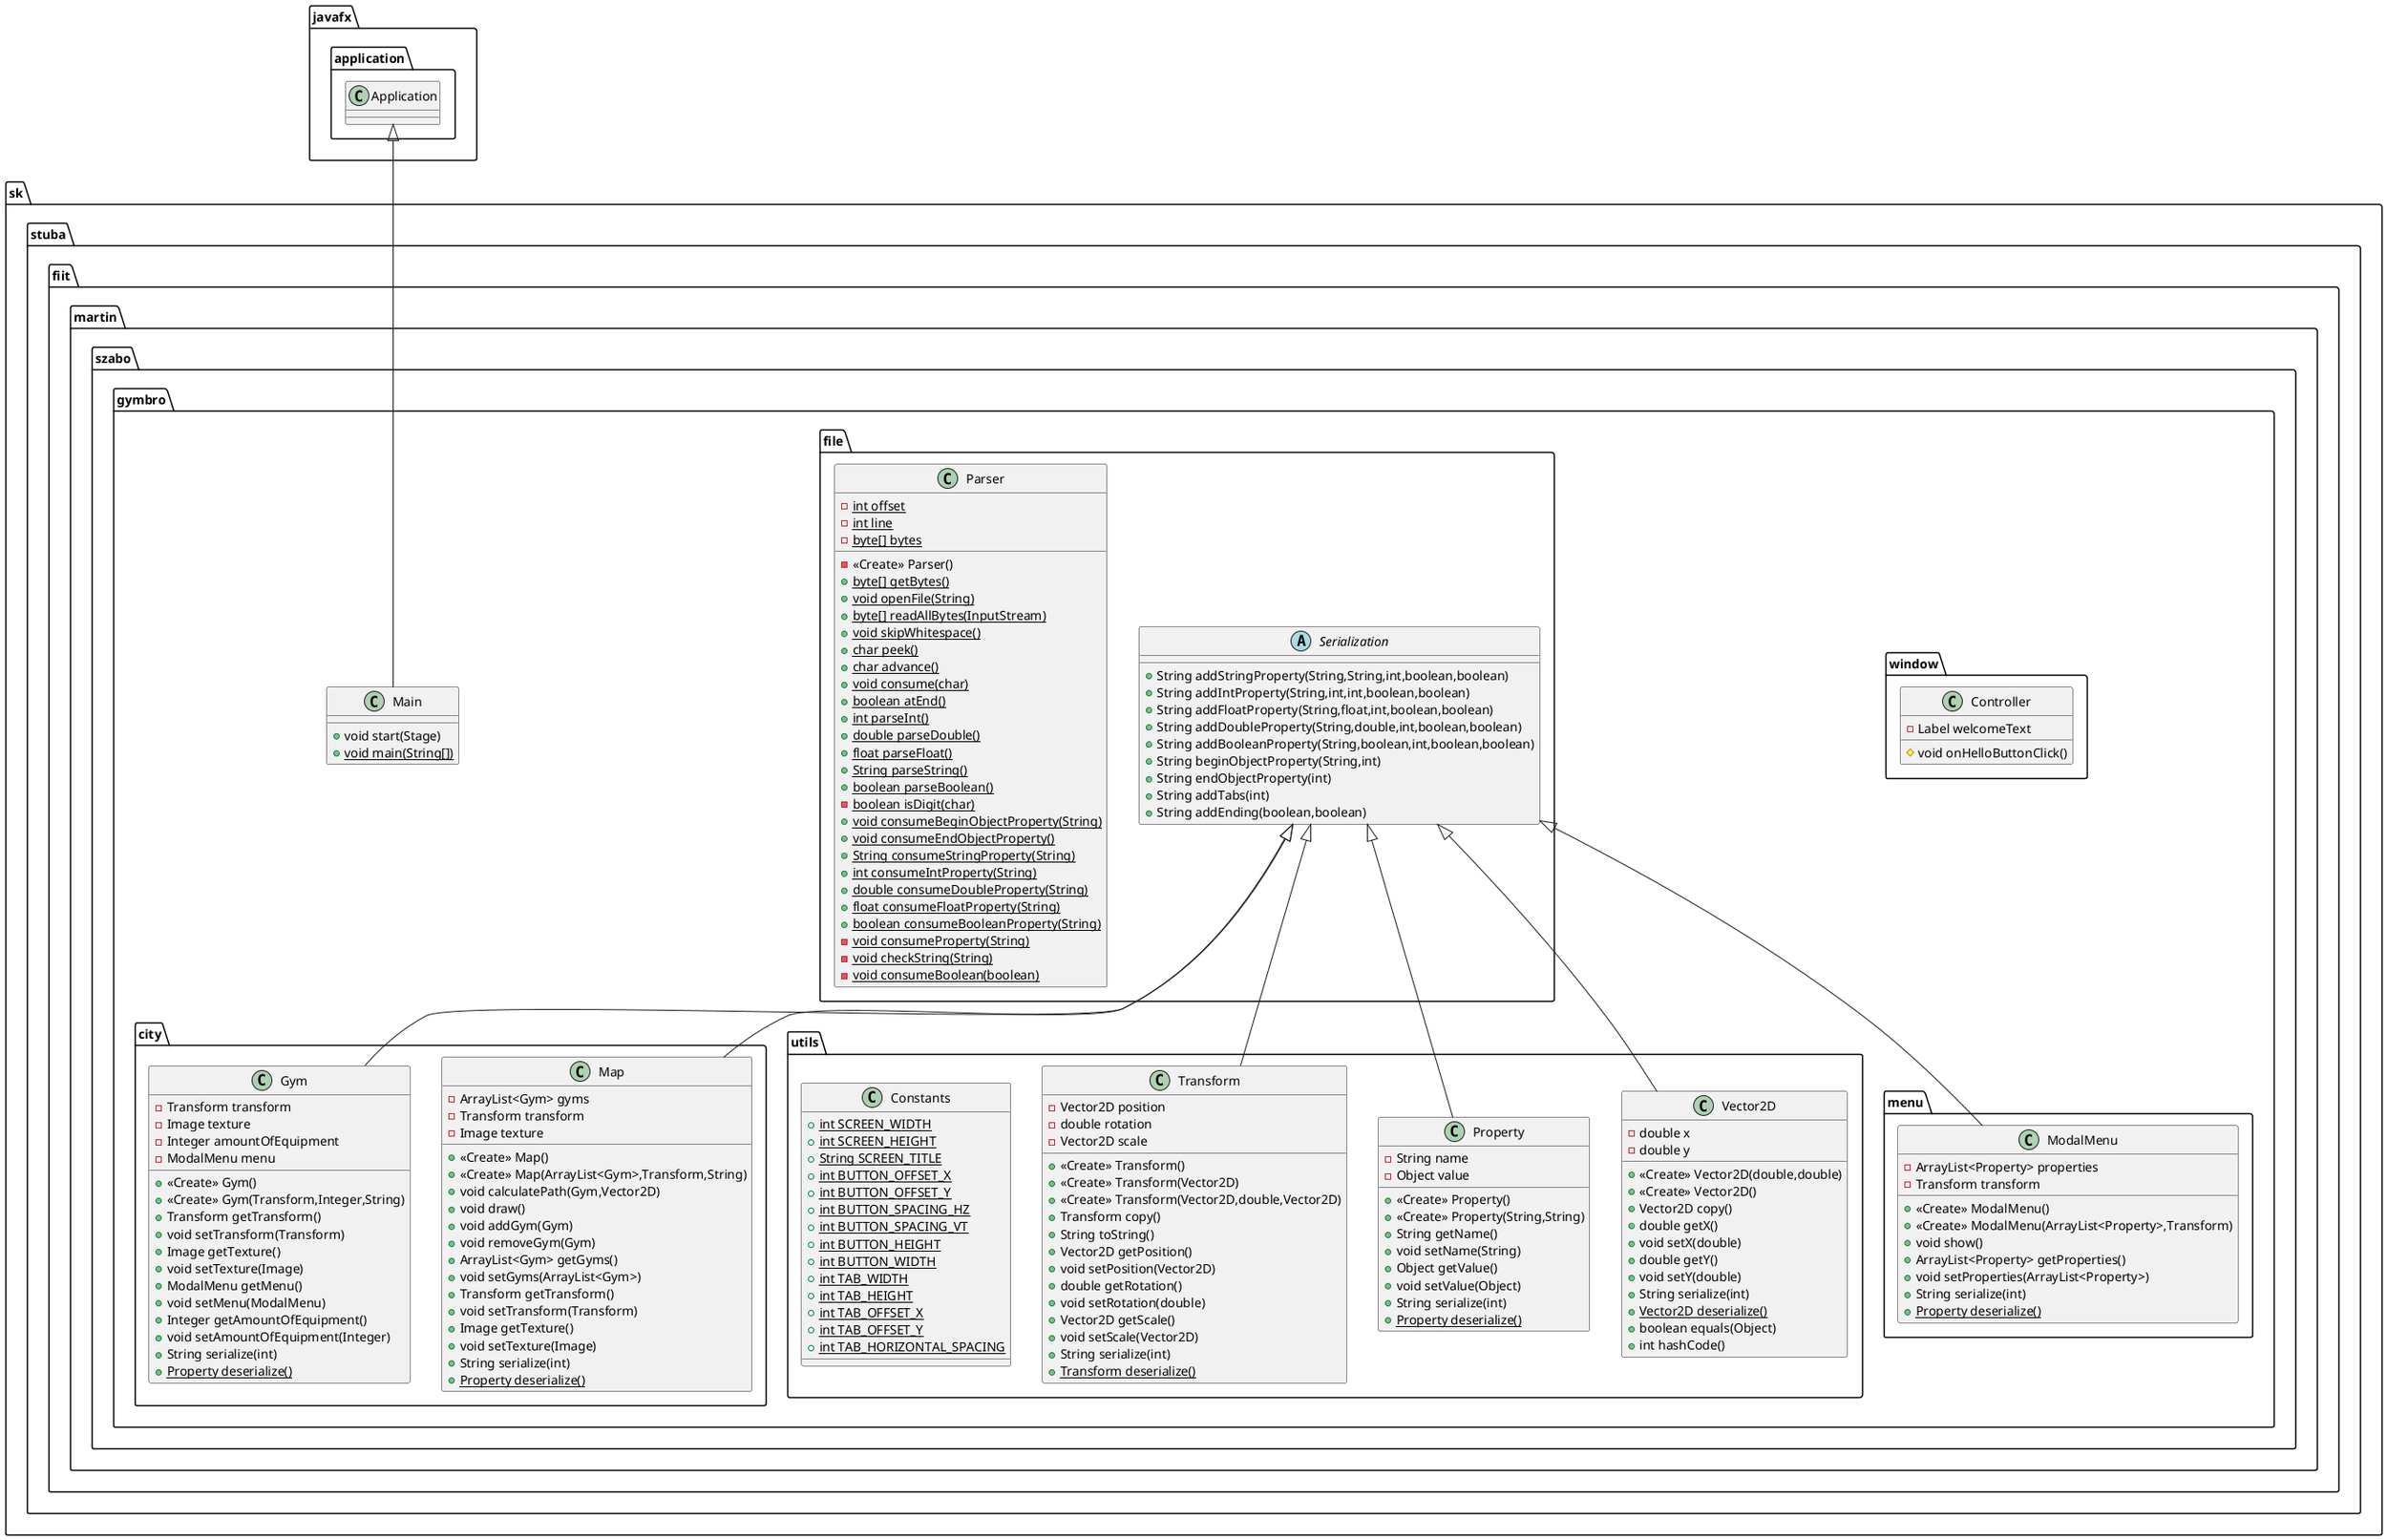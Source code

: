@startuml
class sk.stuba.fiit.martin.szabo.gymbro.city.Map {
- ArrayList<Gym> gyms
- Transform transform
- Image texture
+ <<Create>> Map()
+ <<Create>> Map(ArrayList<Gym>,Transform,String)
+ void calculatePath(Gym,Vector2D)
+ void draw()
+ void addGym(Gym)
+ void removeGym(Gym)
+ ArrayList<Gym> getGyms()
+ void setGyms(ArrayList<Gym>)
+ Transform getTransform()
+ void setTransform(Transform)
+ Image getTexture()
+ void setTexture(Image)
+ String serialize(int)
+ {static} Property deserialize()
}
class sk.stuba.fiit.martin.szabo.gymbro.Main {
+ void start(Stage)
+ {static} void main(String[])
}
class sk.stuba.fiit.martin.szabo.gymbro.utils.Vector2D {
- double x
- double y
+ <<Create>> Vector2D(double,double)
+ <<Create>> Vector2D()
+ Vector2D copy()
+ double getX()
+ void setX(double)
+ double getY()
+ void setY(double)
+ String serialize(int)
+ {static} Vector2D deserialize()
+ boolean equals(Object)
+ int hashCode()
}
class sk.stuba.fiit.martin.szabo.gymbro.window.Controller {
- Label welcomeText
# void onHelloButtonClick()
}
abstract class sk.stuba.fiit.martin.szabo.gymbro.file.Serialization {
+ String addStringProperty(String,String,int,boolean,boolean)
+ String addIntProperty(String,int,int,boolean,boolean)
+ String addFloatProperty(String,float,int,boolean,boolean)
+ String addDoubleProperty(String,double,int,boolean,boolean)
+ String addBooleanProperty(String,boolean,int,boolean,boolean)
+ String beginObjectProperty(String,int)
+ String endObjectProperty(int)
+ String addTabs(int)
+ String addEnding(boolean,boolean)
}
class sk.stuba.fiit.martin.szabo.gymbro.utils.Property {
- String name
- Object value
+ <<Create>> Property()
+ <<Create>> Property(String,String)
+ String getName()
+ void setName(String)
+ Object getValue()
+ void setValue(Object)
+ String serialize(int)
+ {static} Property deserialize()
}
class sk.stuba.fiit.martin.szabo.gymbro.menu.ModalMenu {
- ArrayList<Property> properties
- Transform transform
+ <<Create>> ModalMenu()
+ <<Create>> ModalMenu(ArrayList<Property>,Transform)
+ void show()
+ ArrayList<Property> getProperties()
+ void setProperties(ArrayList<Property>)
+ String serialize(int)
+ {static} Property deserialize()
}
class sk.stuba.fiit.martin.szabo.gymbro.utils.Transform {
- Vector2D position
- double rotation
- Vector2D scale
+ <<Create>> Transform()
+ <<Create>> Transform(Vector2D)
+ <<Create>> Transform(Vector2D,double,Vector2D)
+ Transform copy()
+ String toString()
+ Vector2D getPosition()
+ void setPosition(Vector2D)
+ double getRotation()
+ void setRotation(double)
+ Vector2D getScale()
+ void setScale(Vector2D)
+ String serialize(int)
+ {static} Transform deserialize()
}
class sk.stuba.fiit.martin.szabo.gymbro.utils.Constants {
+ {static} int SCREEN_WIDTH
+ {static} int SCREEN_HEIGHT
+ {static} String SCREEN_TITLE
+ {static} int BUTTON_OFFSET_X
+ {static} int BUTTON_OFFSET_Y
+ {static} int BUTTON_SPACING_HZ
+ {static} int BUTTON_SPACING_VT
+ {static} int BUTTON_HEIGHT
+ {static} int BUTTON_WIDTH
+ {static} int TAB_WIDTH
+ {static} int TAB_HEIGHT
+ {static} int TAB_OFFSET_X
+ {static} int TAB_OFFSET_Y
+ {static} int TAB_HORIZONTAL_SPACING
}
class sk.stuba.fiit.martin.szabo.gymbro.file.Parser {
- {static} int offset
- {static} int line
- {static} byte[] bytes
- <<Create>> Parser()
+ {static} byte[] getBytes()
+ {static} void openFile(String)
+ {static} byte[] readAllBytes(InputStream)
+ {static} void skipWhitespace()
+ {static} char peek()
+ {static} char advance()
+ {static} void consume(char)
+ {static} boolean atEnd()
+ {static} int parseInt()
+ {static} double parseDouble()
+ {static} float parseFloat()
+ {static} String parseString()
+ {static} boolean parseBoolean()
- {static} boolean isDigit(char)
+ {static} void consumeBeginObjectProperty(String)
+ {static} void consumeEndObjectProperty()
+ {static} String consumeStringProperty(String)
+ {static} int consumeIntProperty(String)
+ {static} double consumeDoubleProperty(String)
+ {static} float consumeFloatProperty(String)
+ {static} boolean consumeBooleanProperty(String)
- {static} void consumeProperty(String)
- {static} void checkString(String)
- {static} void consumeBoolean(boolean)
}
class sk.stuba.fiit.martin.szabo.gymbro.city.Gym {
- Transform transform
- Image texture
- Integer amountOfEquipment
- ModalMenu menu
+ <<Create>> Gym()
+ <<Create>> Gym(Transform,Integer,String)
+ Transform getTransform()
+ void setTransform(Transform)
+ Image getTexture()
+ void setTexture(Image)
+ ModalMenu getMenu()
+ void setMenu(ModalMenu)
+ Integer getAmountOfEquipment()
+ void setAmountOfEquipment(Integer)
+ String serialize(int)
+ {static} Property deserialize()
}

' TODO:: Add agregation, composition, asociation

sk.stuba.fiit.martin.szabo.gymbro.file.Serialization <|-- sk.stuba.fiit.martin.szabo.gymbro.city.Map
javafx.application.Application <|-- sk.stuba.fiit.martin.szabo.gymbro.Main
sk.stuba.fiit.martin.szabo.gymbro.file.Serialization <|-- sk.stuba.fiit.martin.szabo.gymbro.utils.Vector2D
sk.stuba.fiit.martin.szabo.gymbro.file.Serialization <|-- sk.stuba.fiit.martin.szabo.gymbro.utils.Property
sk.stuba.fiit.martin.szabo.gymbro.file.Serialization <|-- sk.stuba.fiit.martin.szabo.gymbro.menu.ModalMenu
sk.stuba.fiit.martin.szabo.gymbro.file.Serialization <|-- sk.stuba.fiit.martin.szabo.gymbro.utils.Transform
sk.stuba.fiit.martin.szabo.gymbro.file.Serialization <|-- sk.stuba.fiit.martin.szabo.gymbro.city.Gym
@enduml